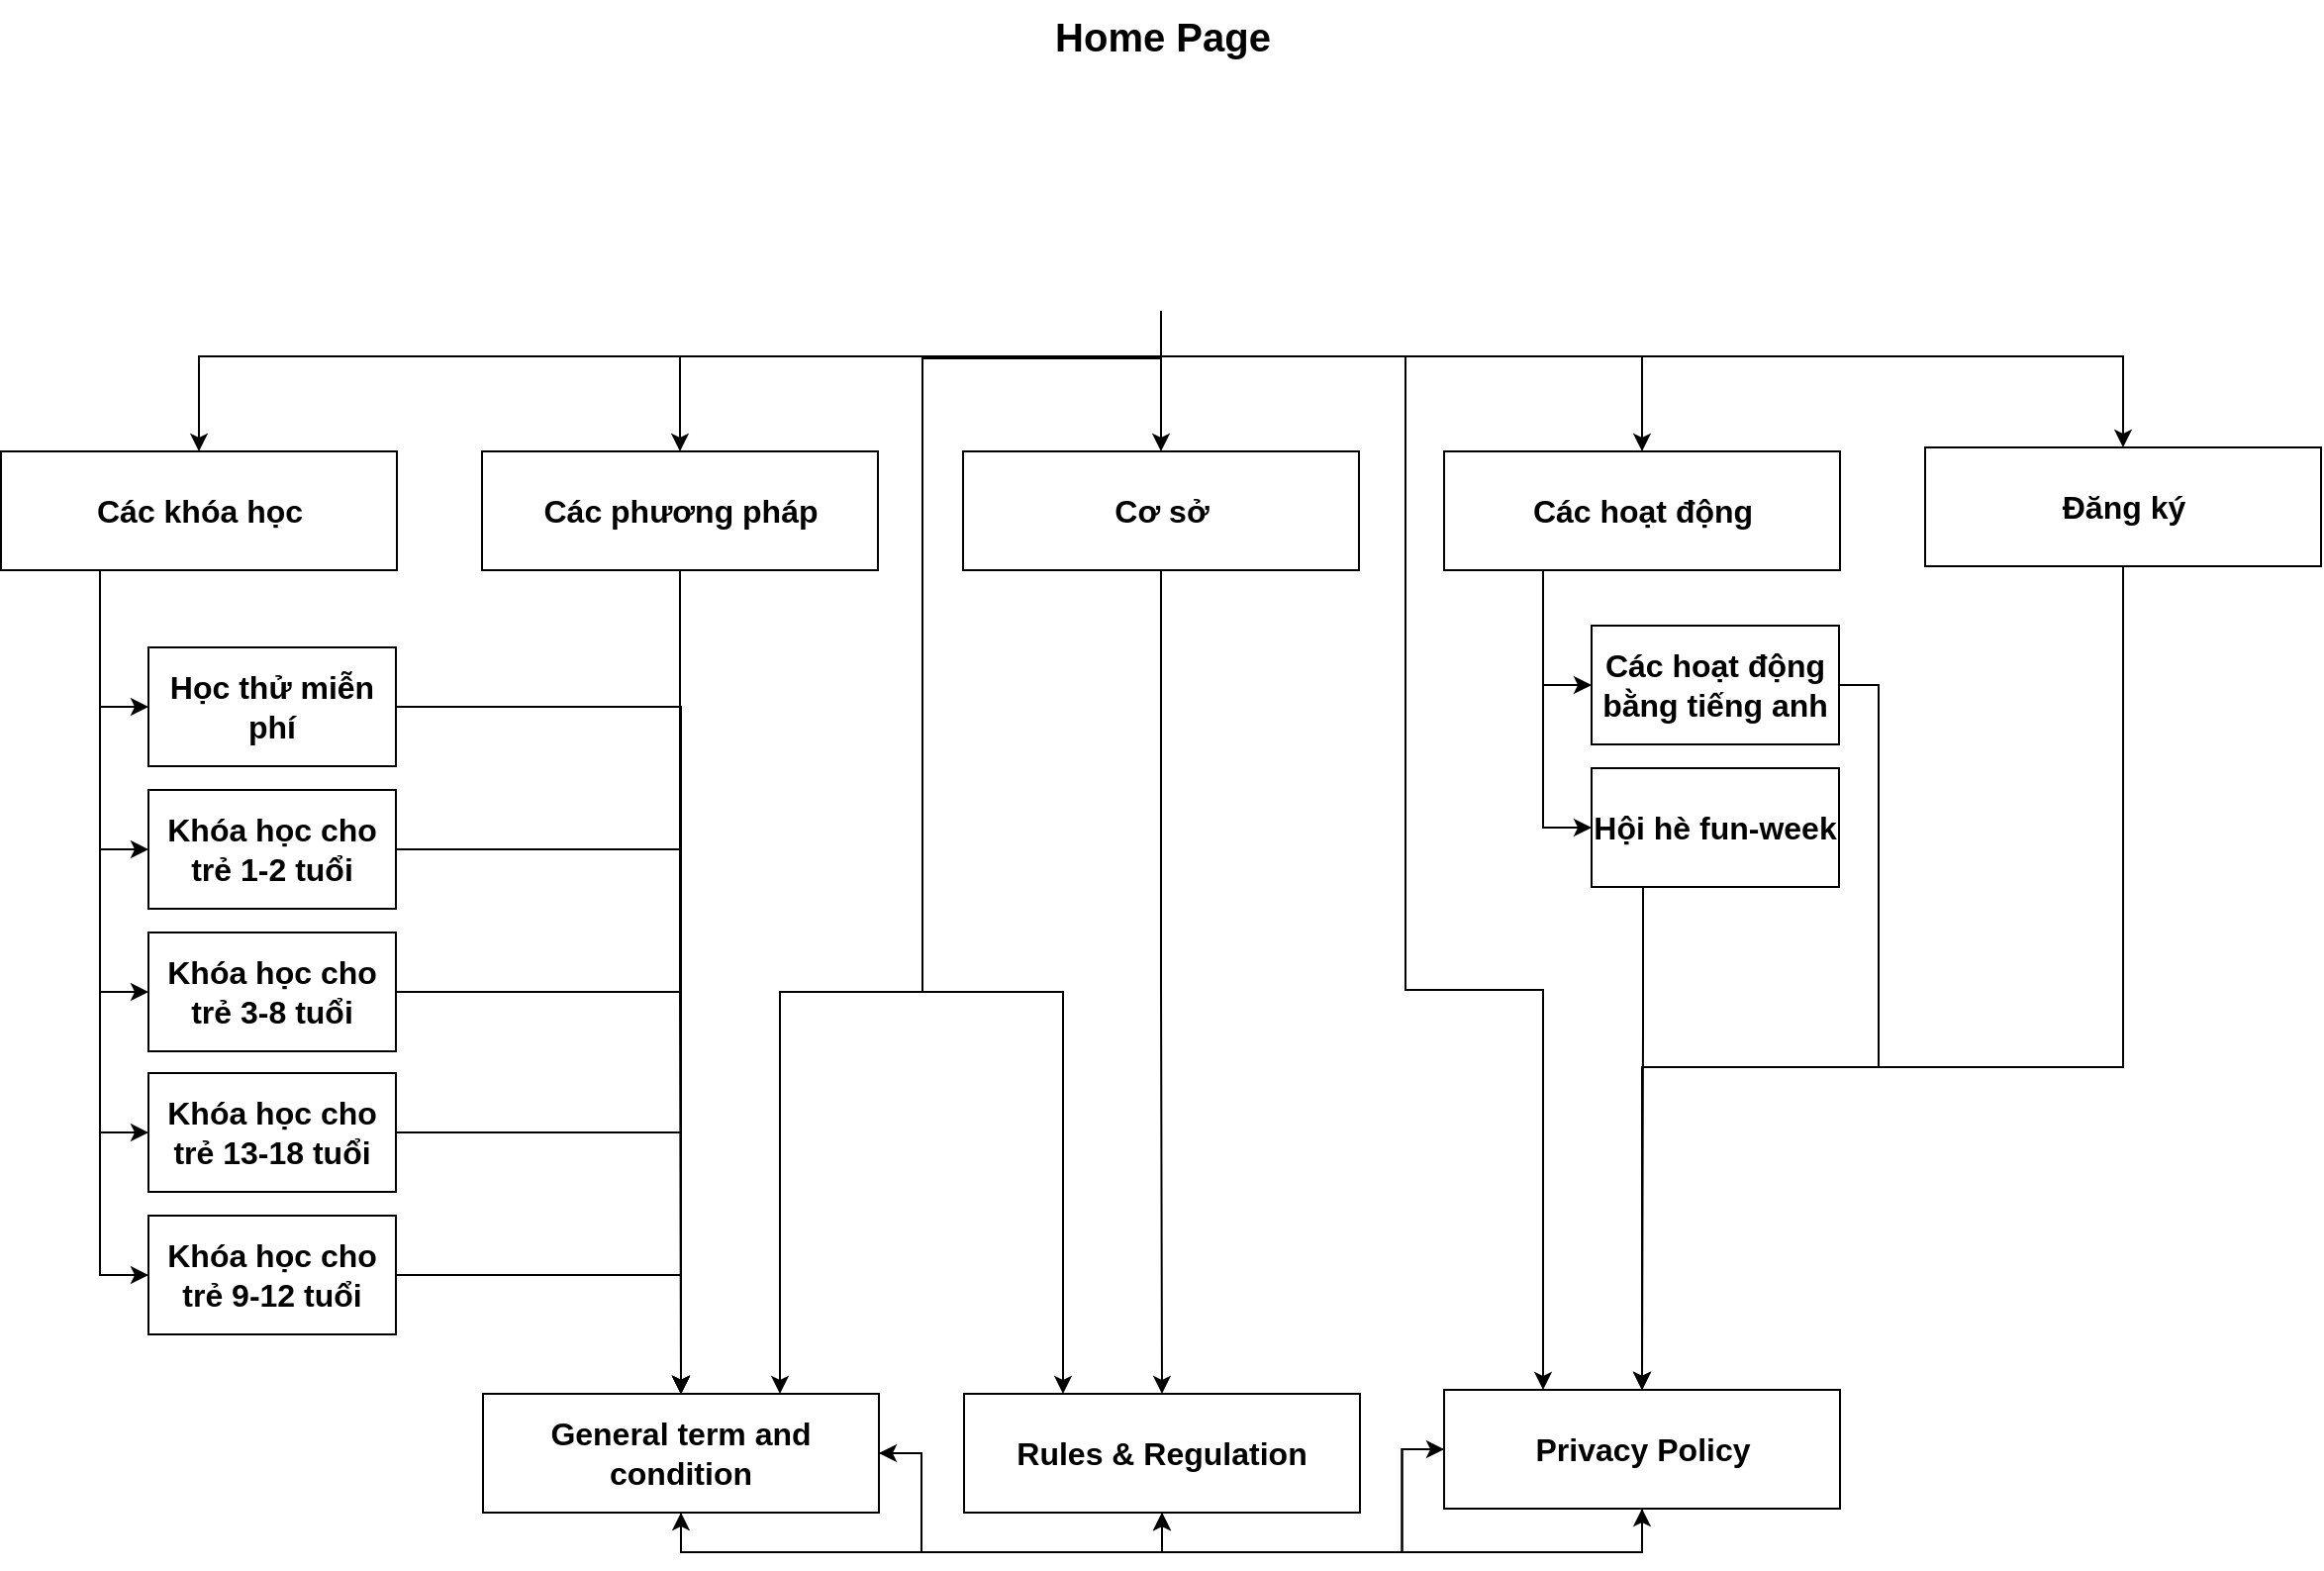 <mxfile version="25.0.3">
  <diagram name="Page-1" id="11txOldVKfRSStuc-jgQ">
    <mxGraphModel dx="1951" dy="991" grid="0" gridSize="10" guides="1" tooltips="1" connect="1" arrows="1" fold="1" page="0" pageScale="1" pageWidth="850" pageHeight="1100" math="0" shadow="0">
      <root>
        <mxCell id="0" />
        <mxCell id="1" parent="0" />
        <mxCell id="pDSXYvxTy878tVjiJmHI-3" value="" style="group" vertex="1" connectable="0" parent="1">
          <mxGeometry x="395" y="332" width="127" height="157" as="geometry" />
        </mxCell>
        <mxCell id="pDSXYvxTy878tVjiJmHI-1" value="" style="shape=image;html=1;verticalAlign=top;verticalLabelPosition=bottom;labelBackgroundColor=#ffffff;imageAspect=0;aspect=fixed;image=https://cdn2.iconfinder.com/data/icons/essential-web-1-1/50/home-house-homepage-resient-address-128.png" vertex="1" parent="pDSXYvxTy878tVjiJmHI-3">
          <mxGeometry x="6.5" y="43" width="114" height="114" as="geometry" />
        </mxCell>
        <mxCell id="pDSXYvxTy878tVjiJmHI-2" value="&lt;b&gt;&lt;font style=&quot;font-size: 20px;&quot;&gt;Home Page&lt;/font&gt;&lt;/b&gt;" style="text;html=1;align=center;verticalAlign=middle;resizable=0;points=[];autosize=1;strokeColor=none;fillColor=none;" vertex="1" parent="pDSXYvxTy878tVjiJmHI-3">
          <mxGeometry width="127" height="36" as="geometry" />
        </mxCell>
        <mxCell id="pDSXYvxTy878tVjiJmHI-29" style="edgeStyle=orthogonalEdgeStyle;rounded=0;orthogonalLoop=1;jettySize=auto;html=1;exitX=0.25;exitY=1;exitDx=0;exitDy=0;entryX=0;entryY=0.5;entryDx=0;entryDy=0;" edge="1" parent="1" source="pDSXYvxTy878tVjiJmHI-4" target="pDSXYvxTy878tVjiJmHI-15">
          <mxGeometry relative="1" as="geometry" />
        </mxCell>
        <mxCell id="pDSXYvxTy878tVjiJmHI-30" style="edgeStyle=orthogonalEdgeStyle;rounded=0;orthogonalLoop=1;jettySize=auto;html=1;exitX=0.25;exitY=1;exitDx=0;exitDy=0;entryX=0;entryY=0.5;entryDx=0;entryDy=0;" edge="1" parent="1" source="pDSXYvxTy878tVjiJmHI-4" target="pDSXYvxTy878tVjiJmHI-16">
          <mxGeometry relative="1" as="geometry" />
        </mxCell>
        <mxCell id="pDSXYvxTy878tVjiJmHI-31" style="edgeStyle=orthogonalEdgeStyle;rounded=0;orthogonalLoop=1;jettySize=auto;html=1;exitX=0.25;exitY=1;exitDx=0;exitDy=0;entryX=0;entryY=0.5;entryDx=0;entryDy=0;" edge="1" parent="1" source="pDSXYvxTy878tVjiJmHI-4" target="pDSXYvxTy878tVjiJmHI-14">
          <mxGeometry relative="1" as="geometry" />
        </mxCell>
        <mxCell id="pDSXYvxTy878tVjiJmHI-32" style="edgeStyle=orthogonalEdgeStyle;rounded=0;orthogonalLoop=1;jettySize=auto;html=1;exitX=0.25;exitY=1;exitDx=0;exitDy=0;entryX=0;entryY=0.5;entryDx=0;entryDy=0;" edge="1" parent="1" source="pDSXYvxTy878tVjiJmHI-4" target="pDSXYvxTy878tVjiJmHI-13">
          <mxGeometry relative="1" as="geometry" />
        </mxCell>
        <mxCell id="pDSXYvxTy878tVjiJmHI-33" style="edgeStyle=orthogonalEdgeStyle;rounded=0;orthogonalLoop=1;jettySize=auto;html=1;exitX=0.25;exitY=1;exitDx=0;exitDy=0;entryX=0;entryY=0.5;entryDx=0;entryDy=0;" edge="1" parent="1" source="pDSXYvxTy878tVjiJmHI-4" target="pDSXYvxTy878tVjiJmHI-12">
          <mxGeometry relative="1" as="geometry" />
        </mxCell>
        <mxCell id="pDSXYvxTy878tVjiJmHI-4" value="&lt;font style=&quot;font-size: 16px;&quot;&gt;&lt;b&gt;Các khóa học&lt;/b&gt;&lt;/font&gt;" style="rounded=0;whiteSpace=wrap;html=1;" vertex="1" parent="1">
          <mxGeometry x="-127.5" y="560" width="200" height="60" as="geometry" />
        </mxCell>
        <mxCell id="pDSXYvxTy878tVjiJmHI-51" style="edgeStyle=orthogonalEdgeStyle;rounded=0;orthogonalLoop=1;jettySize=auto;html=1;exitX=0.5;exitY=1;exitDx=0;exitDy=0;entryX=0.5;entryY=0;entryDx=0;entryDy=0;" edge="1" parent="1" source="pDSXYvxTy878tVjiJmHI-5" target="pDSXYvxTy878tVjiJmHI-9">
          <mxGeometry relative="1" as="geometry" />
        </mxCell>
        <mxCell id="pDSXYvxTy878tVjiJmHI-5" value="&lt;font style=&quot;font-size: 16px;&quot;&gt;&lt;b&gt;Các phương pháp&lt;/b&gt;&lt;/font&gt;" style="rounded=0;whiteSpace=wrap;html=1;" vertex="1" parent="1">
          <mxGeometry x="115.5" y="560" width="200" height="60" as="geometry" />
        </mxCell>
        <mxCell id="pDSXYvxTy878tVjiJmHI-52" style="edgeStyle=orthogonalEdgeStyle;rounded=0;orthogonalLoop=1;jettySize=auto;html=1;exitX=0.5;exitY=1;exitDx=0;exitDy=0;" edge="1" parent="1" source="pDSXYvxTy878tVjiJmHI-6" target="pDSXYvxTy878tVjiJmHI-10">
          <mxGeometry relative="1" as="geometry" />
        </mxCell>
        <mxCell id="pDSXYvxTy878tVjiJmHI-6" value="&lt;font style=&quot;font-size: 16px;&quot;&gt;&lt;b&gt;Cơ sở&lt;/b&gt;&lt;/font&gt;" style="rounded=0;whiteSpace=wrap;html=1;" vertex="1" parent="1">
          <mxGeometry x="358.5" y="560" width="200" height="60" as="geometry" />
        </mxCell>
        <mxCell id="pDSXYvxTy878tVjiJmHI-37" style="edgeStyle=orthogonalEdgeStyle;rounded=0;orthogonalLoop=1;jettySize=auto;html=1;exitX=0.25;exitY=1;exitDx=0;exitDy=0;entryX=0;entryY=0.5;entryDx=0;entryDy=0;" edge="1" parent="1" source="pDSXYvxTy878tVjiJmHI-7" target="pDSXYvxTy878tVjiJmHI-20">
          <mxGeometry relative="1" as="geometry" />
        </mxCell>
        <mxCell id="pDSXYvxTy878tVjiJmHI-38" style="edgeStyle=orthogonalEdgeStyle;rounded=0;orthogonalLoop=1;jettySize=auto;html=1;exitX=0.25;exitY=1;exitDx=0;exitDy=0;entryX=0;entryY=0.5;entryDx=0;entryDy=0;" edge="1" parent="1" source="pDSXYvxTy878tVjiJmHI-7" target="pDSXYvxTy878tVjiJmHI-19">
          <mxGeometry relative="1" as="geometry" />
        </mxCell>
        <mxCell id="pDSXYvxTy878tVjiJmHI-7" value="&lt;font style=&quot;font-size: 16px;&quot;&gt;&lt;b&gt;Các hoạt động&lt;/b&gt;&lt;/font&gt;" style="rounded=0;whiteSpace=wrap;html=1;" vertex="1" parent="1">
          <mxGeometry x="601.5" y="560" width="200" height="60" as="geometry" />
        </mxCell>
        <mxCell id="pDSXYvxTy878tVjiJmHI-56" style="edgeStyle=orthogonalEdgeStyle;rounded=0;orthogonalLoop=1;jettySize=auto;html=1;entryX=0.5;entryY=0;entryDx=0;entryDy=0;" edge="1" parent="1" source="pDSXYvxTy878tVjiJmHI-8" target="pDSXYvxTy878tVjiJmHI-11">
          <mxGeometry relative="1" as="geometry">
            <Array as="points">
              <mxPoint x="944" y="871" />
              <mxPoint x="702" y="871" />
            </Array>
          </mxGeometry>
        </mxCell>
        <mxCell id="pDSXYvxTy878tVjiJmHI-8" value="&lt;span style=&quot;font-size: 16px;&quot;&gt;&lt;b&gt;Đăng ký&lt;/b&gt;&lt;/span&gt;" style="rounded=0;whiteSpace=wrap;html=1;" vertex="1" parent="1">
          <mxGeometry x="844.5" y="558" width="200" height="60" as="geometry" />
        </mxCell>
        <mxCell id="pDSXYvxTy878tVjiJmHI-17" value="" style="group" vertex="1" connectable="0" parent="1">
          <mxGeometry x="-53" y="659" width="125" height="347" as="geometry" />
        </mxCell>
        <mxCell id="pDSXYvxTy878tVjiJmHI-12" value="&lt;span style=&quot;font-size: 16px;&quot;&gt;&lt;b&gt;Học thử miễn phí&lt;/b&gt;&lt;/span&gt;" style="rounded=0;whiteSpace=wrap;html=1;" vertex="1" parent="pDSXYvxTy878tVjiJmHI-17">
          <mxGeometry width="125" height="60" as="geometry" />
        </mxCell>
        <mxCell id="pDSXYvxTy878tVjiJmHI-13" value="&lt;span style=&quot;font-size: 16px;&quot;&gt;&lt;b&gt;Khóa học cho trẻ 1-2 tuổi&lt;/b&gt;&lt;/span&gt;" style="rounded=0;whiteSpace=wrap;html=1;" vertex="1" parent="pDSXYvxTy878tVjiJmHI-17">
          <mxGeometry y="72" width="125" height="60" as="geometry" />
        </mxCell>
        <mxCell id="pDSXYvxTy878tVjiJmHI-14" value="&lt;span style=&quot;font-size: 16px;&quot;&gt;&lt;b&gt;Khóa học cho trẻ 3-8 tuổi&lt;/b&gt;&lt;/span&gt;" style="rounded=0;whiteSpace=wrap;html=1;" vertex="1" parent="pDSXYvxTy878tVjiJmHI-17">
          <mxGeometry y="144" width="125" height="60" as="geometry" />
        </mxCell>
        <mxCell id="pDSXYvxTy878tVjiJmHI-15" value="&lt;span style=&quot;font-size: 16px;&quot;&gt;&lt;b&gt;Khóa học cho trẻ 9-12 tuổi&lt;/b&gt;&lt;/span&gt;" style="rounded=0;whiteSpace=wrap;html=1;" vertex="1" parent="pDSXYvxTy878tVjiJmHI-17">
          <mxGeometry y="287" width="125" height="60" as="geometry" />
        </mxCell>
        <mxCell id="pDSXYvxTy878tVjiJmHI-16" value="&lt;span style=&quot;font-size: 16px;&quot;&gt;&lt;b&gt;Khóa học cho trẻ 13-18 tuổi&lt;/b&gt;&lt;/span&gt;" style="rounded=0;whiteSpace=wrap;html=1;" vertex="1" parent="pDSXYvxTy878tVjiJmHI-17">
          <mxGeometry y="215" width="125" height="60" as="geometry" />
        </mxCell>
        <mxCell id="pDSXYvxTy878tVjiJmHI-24" style="edgeStyle=orthogonalEdgeStyle;rounded=0;orthogonalLoop=1;jettySize=auto;html=1;entryX=0.5;entryY=0;entryDx=0;entryDy=0;" edge="1" parent="1" source="pDSXYvxTy878tVjiJmHI-1" target="pDSXYvxTy878tVjiJmHI-4">
          <mxGeometry relative="1" as="geometry">
            <Array as="points">
              <mxPoint x="459" y="512" />
              <mxPoint x="-27" y="512" />
            </Array>
          </mxGeometry>
        </mxCell>
        <mxCell id="pDSXYvxTy878tVjiJmHI-25" style="edgeStyle=orthogonalEdgeStyle;rounded=0;orthogonalLoop=1;jettySize=auto;html=1;entryX=0.5;entryY=0;entryDx=0;entryDy=0;" edge="1" parent="1" source="pDSXYvxTy878tVjiJmHI-1" target="pDSXYvxTy878tVjiJmHI-5">
          <mxGeometry relative="1" as="geometry">
            <Array as="points">
              <mxPoint x="459" y="512" />
              <mxPoint x="216" y="512" />
            </Array>
          </mxGeometry>
        </mxCell>
        <mxCell id="pDSXYvxTy878tVjiJmHI-26" style="edgeStyle=orthogonalEdgeStyle;rounded=0;orthogonalLoop=1;jettySize=auto;html=1;entryX=0.5;entryY=0;entryDx=0;entryDy=0;" edge="1" parent="1" source="pDSXYvxTy878tVjiJmHI-1" target="pDSXYvxTy878tVjiJmHI-6">
          <mxGeometry relative="1" as="geometry" />
        </mxCell>
        <mxCell id="pDSXYvxTy878tVjiJmHI-27" style="edgeStyle=orthogonalEdgeStyle;rounded=0;orthogonalLoop=1;jettySize=auto;html=1;entryX=0.5;entryY=0;entryDx=0;entryDy=0;" edge="1" parent="1" source="pDSXYvxTy878tVjiJmHI-1" target="pDSXYvxTy878tVjiJmHI-7">
          <mxGeometry relative="1" as="geometry">
            <Array as="points">
              <mxPoint x="459" y="512" />
              <mxPoint x="702" y="512" />
            </Array>
          </mxGeometry>
        </mxCell>
        <mxCell id="pDSXYvxTy878tVjiJmHI-28" style="edgeStyle=orthogonalEdgeStyle;rounded=0;orthogonalLoop=1;jettySize=auto;html=1;entryX=0.5;entryY=0;entryDx=0;entryDy=0;" edge="1" parent="1" source="pDSXYvxTy878tVjiJmHI-1" target="pDSXYvxTy878tVjiJmHI-8">
          <mxGeometry relative="1" as="geometry">
            <Array as="points">
              <mxPoint x="459" y="512" />
              <mxPoint x="944" y="512" />
            </Array>
          </mxGeometry>
        </mxCell>
        <mxCell id="pDSXYvxTy878tVjiJmHI-39" value="" style="group" vertex="1" connectable="0" parent="1">
          <mxGeometry x="676" y="648" width="125" height="132" as="geometry" />
        </mxCell>
        <mxCell id="pDSXYvxTy878tVjiJmHI-19" value="&lt;span style=&quot;font-size: 16px;&quot;&gt;&lt;b&gt;Các hoạt động bằng tiếng anh&lt;/b&gt;&lt;/span&gt;" style="rounded=0;whiteSpace=wrap;html=1;" vertex="1" parent="pDSXYvxTy878tVjiJmHI-39">
          <mxGeometry width="125" height="60" as="geometry" />
        </mxCell>
        <mxCell id="pDSXYvxTy878tVjiJmHI-20" value="&lt;span style=&quot;font-size: 16px;&quot;&gt;&lt;b&gt;Hội hè fun-week&lt;/b&gt;&lt;/span&gt;" style="rounded=0;whiteSpace=wrap;html=1;" vertex="1" parent="pDSXYvxTy878tVjiJmHI-39">
          <mxGeometry y="72" width="125" height="60" as="geometry" />
        </mxCell>
        <mxCell id="pDSXYvxTy878tVjiJmHI-41" value="" style="group" vertex="1" connectable="0" parent="1">
          <mxGeometry x="116" y="1034" width="685.5" height="62" as="geometry" />
        </mxCell>
        <mxCell id="pDSXYvxTy878tVjiJmHI-58" style="edgeStyle=orthogonalEdgeStyle;rounded=0;orthogonalLoop=1;jettySize=auto;html=1;entryX=0.5;entryY=1;entryDx=0;entryDy=0;" edge="1" parent="pDSXYvxTy878tVjiJmHI-41" source="pDSXYvxTy878tVjiJmHI-11" target="pDSXYvxTy878tVjiJmHI-9">
          <mxGeometry relative="1" as="geometry">
            <Array as="points">
              <mxPoint x="586" y="82" />
              <mxPoint x="100" y="82" />
            </Array>
          </mxGeometry>
        </mxCell>
        <mxCell id="pDSXYvxTy878tVjiJmHI-60" style="edgeStyle=orthogonalEdgeStyle;rounded=0;orthogonalLoop=1;jettySize=auto;html=1;entryX=0.5;entryY=1;entryDx=0;entryDy=0;" edge="1" parent="pDSXYvxTy878tVjiJmHI-41" source="pDSXYvxTy878tVjiJmHI-11" target="pDSXYvxTy878tVjiJmHI-10">
          <mxGeometry relative="1" as="geometry" />
        </mxCell>
        <mxCell id="pDSXYvxTy878tVjiJmHI-11" value="&lt;span style=&quot;font-size: 16px;&quot;&gt;&lt;b&gt;Privacy Policy&lt;/b&gt;&lt;/span&gt;" style="rounded=0;whiteSpace=wrap;html=1;" vertex="1" parent="pDSXYvxTy878tVjiJmHI-41">
          <mxGeometry x="485.5" width="200" height="60" as="geometry" />
        </mxCell>
        <mxCell id="pDSXYvxTy878tVjiJmHI-40" value="" style="group" vertex="1" connectable="0" parent="pDSXYvxTy878tVjiJmHI-41">
          <mxGeometry y="2" width="443" height="60" as="geometry" />
        </mxCell>
        <mxCell id="pDSXYvxTy878tVjiJmHI-59" style="edgeStyle=orthogonalEdgeStyle;rounded=0;orthogonalLoop=1;jettySize=auto;html=1;entryX=0.5;entryY=1;entryDx=0;entryDy=0;" edge="1" parent="pDSXYvxTy878tVjiJmHI-40" source="pDSXYvxTy878tVjiJmHI-9" target="pDSXYvxTy878tVjiJmHI-10">
          <mxGeometry relative="1" as="geometry" />
        </mxCell>
        <mxCell id="pDSXYvxTy878tVjiJmHI-9" value="&lt;span style=&quot;font-size: 16px;&quot;&gt;&lt;b&gt;General term and condition&lt;/b&gt;&lt;/span&gt;" style="rounded=0;whiteSpace=wrap;html=1;" vertex="1" parent="pDSXYvxTy878tVjiJmHI-40">
          <mxGeometry width="200" height="60" as="geometry" />
        </mxCell>
        <mxCell id="pDSXYvxTy878tVjiJmHI-61" style="edgeStyle=orthogonalEdgeStyle;rounded=0;orthogonalLoop=1;jettySize=auto;html=1;exitX=0.5;exitY=1;exitDx=0;exitDy=0;entryX=1;entryY=0.5;entryDx=0;entryDy=0;" edge="1" parent="pDSXYvxTy878tVjiJmHI-40" source="pDSXYvxTy878tVjiJmHI-10" target="pDSXYvxTy878tVjiJmHI-9">
          <mxGeometry relative="1" as="geometry" />
        </mxCell>
        <mxCell id="pDSXYvxTy878tVjiJmHI-10" value="&lt;span style=&quot;font-size: 16px;&quot;&gt;&lt;b&gt;Rules &amp;amp; Regulation&lt;/b&gt;&lt;/span&gt;" style="rounded=0;whiteSpace=wrap;html=1;" vertex="1" parent="pDSXYvxTy878tVjiJmHI-40">
          <mxGeometry x="243" width="200" height="60" as="geometry" />
        </mxCell>
        <mxCell id="pDSXYvxTy878tVjiJmHI-57" style="edgeStyle=orthogonalEdgeStyle;rounded=0;orthogonalLoop=1;jettySize=auto;html=1;exitX=0.5;exitY=1;exitDx=0;exitDy=0;entryX=0.5;entryY=1;entryDx=0;entryDy=0;" edge="1" parent="pDSXYvxTy878tVjiJmHI-41" source="pDSXYvxTy878tVjiJmHI-9" target="pDSXYvxTy878tVjiJmHI-11">
          <mxGeometry relative="1" as="geometry" />
        </mxCell>
        <mxCell id="pDSXYvxTy878tVjiJmHI-63" style="edgeStyle=orthogonalEdgeStyle;rounded=0;orthogonalLoop=1;jettySize=auto;html=1;exitX=0.5;exitY=1;exitDx=0;exitDy=0;entryX=0;entryY=0.5;entryDx=0;entryDy=0;" edge="1" parent="pDSXYvxTy878tVjiJmHI-41" source="pDSXYvxTy878tVjiJmHI-10" target="pDSXYvxTy878tVjiJmHI-11">
          <mxGeometry relative="1" as="geometry" />
        </mxCell>
        <mxCell id="pDSXYvxTy878tVjiJmHI-42" style="edgeStyle=orthogonalEdgeStyle;rounded=0;orthogonalLoop=1;jettySize=auto;html=1;entryX=0.5;entryY=0;entryDx=0;entryDy=0;" edge="1" parent="1" source="pDSXYvxTy878tVjiJmHI-12" target="pDSXYvxTy878tVjiJmHI-9">
          <mxGeometry relative="1" as="geometry" />
        </mxCell>
        <mxCell id="pDSXYvxTy878tVjiJmHI-45" style="edgeStyle=orthogonalEdgeStyle;rounded=0;orthogonalLoop=1;jettySize=auto;html=1;entryX=0.5;entryY=0;entryDx=0;entryDy=0;" edge="1" parent="1" source="pDSXYvxTy878tVjiJmHI-13" target="pDSXYvxTy878tVjiJmHI-9">
          <mxGeometry relative="1" as="geometry" />
        </mxCell>
        <mxCell id="pDSXYvxTy878tVjiJmHI-46" style="edgeStyle=orthogonalEdgeStyle;rounded=0;orthogonalLoop=1;jettySize=auto;html=1;entryX=0.5;entryY=0;entryDx=0;entryDy=0;" edge="1" parent="1" source="pDSXYvxTy878tVjiJmHI-14" target="pDSXYvxTy878tVjiJmHI-9">
          <mxGeometry relative="1" as="geometry" />
        </mxCell>
        <mxCell id="pDSXYvxTy878tVjiJmHI-48" style="edgeStyle=orthogonalEdgeStyle;rounded=0;orthogonalLoop=1;jettySize=auto;html=1;entryX=0.5;entryY=0;entryDx=0;entryDy=0;" edge="1" parent="1" source="pDSXYvxTy878tVjiJmHI-16" target="pDSXYvxTy878tVjiJmHI-9">
          <mxGeometry relative="1" as="geometry" />
        </mxCell>
        <mxCell id="pDSXYvxTy878tVjiJmHI-49" style="edgeStyle=orthogonalEdgeStyle;rounded=0;orthogonalLoop=1;jettySize=auto;html=1;" edge="1" parent="1" source="pDSXYvxTy878tVjiJmHI-15" target="pDSXYvxTy878tVjiJmHI-9">
          <mxGeometry relative="1" as="geometry" />
        </mxCell>
        <mxCell id="pDSXYvxTy878tVjiJmHI-54" style="edgeStyle=orthogonalEdgeStyle;rounded=0;orthogonalLoop=1;jettySize=auto;html=1;exitX=1;exitY=0.5;exitDx=0;exitDy=0;entryX=0.5;entryY=0;entryDx=0;entryDy=0;" edge="1" parent="1" source="pDSXYvxTy878tVjiJmHI-19" target="pDSXYvxTy878tVjiJmHI-11">
          <mxGeometry relative="1" as="geometry" />
        </mxCell>
        <mxCell id="pDSXYvxTy878tVjiJmHI-55" style="edgeStyle=orthogonalEdgeStyle;rounded=0;orthogonalLoop=1;jettySize=auto;html=1;entryX=0.5;entryY=0;entryDx=0;entryDy=0;" edge="1" parent="1" source="pDSXYvxTy878tVjiJmHI-20" target="pDSXYvxTy878tVjiJmHI-11">
          <mxGeometry relative="1" as="geometry">
            <Array as="points">
              <mxPoint x="702" y="851" />
              <mxPoint x="702" y="851" />
            </Array>
          </mxGeometry>
        </mxCell>
        <mxCell id="pDSXYvxTy878tVjiJmHI-64" style="edgeStyle=orthogonalEdgeStyle;rounded=0;orthogonalLoop=1;jettySize=auto;html=1;entryX=0.75;entryY=0;entryDx=0;entryDy=0;" edge="1" parent="1" source="pDSXYvxTy878tVjiJmHI-1" target="pDSXYvxTy878tVjiJmHI-9">
          <mxGeometry relative="1" as="geometry">
            <Array as="points">
              <mxPoint x="459" y="513" />
              <mxPoint x="338" y="513" />
              <mxPoint x="338" y="833" />
              <mxPoint x="266" y="833" />
            </Array>
          </mxGeometry>
        </mxCell>
        <mxCell id="pDSXYvxTy878tVjiJmHI-65" style="edgeStyle=orthogonalEdgeStyle;rounded=0;orthogonalLoop=1;jettySize=auto;html=1;entryX=0.25;entryY=0;entryDx=0;entryDy=0;" edge="1" parent="1" source="pDSXYvxTy878tVjiJmHI-1" target="pDSXYvxTy878tVjiJmHI-10">
          <mxGeometry relative="1" as="geometry">
            <Array as="points">
              <mxPoint x="459" y="513" />
              <mxPoint x="338" y="513" />
              <mxPoint x="338" y="833" />
              <mxPoint x="409" y="833" />
            </Array>
          </mxGeometry>
        </mxCell>
        <mxCell id="pDSXYvxTy878tVjiJmHI-66" style="edgeStyle=orthogonalEdgeStyle;rounded=0;orthogonalLoop=1;jettySize=auto;html=1;entryX=0.25;entryY=0;entryDx=0;entryDy=0;" edge="1" parent="1" source="pDSXYvxTy878tVjiJmHI-1" target="pDSXYvxTy878tVjiJmHI-11">
          <mxGeometry relative="1" as="geometry">
            <Array as="points">
              <mxPoint x="459" y="512" />
              <mxPoint x="582" y="512" />
              <mxPoint x="582" y="832" />
              <mxPoint x="651" y="832" />
            </Array>
          </mxGeometry>
        </mxCell>
      </root>
    </mxGraphModel>
  </diagram>
</mxfile>
